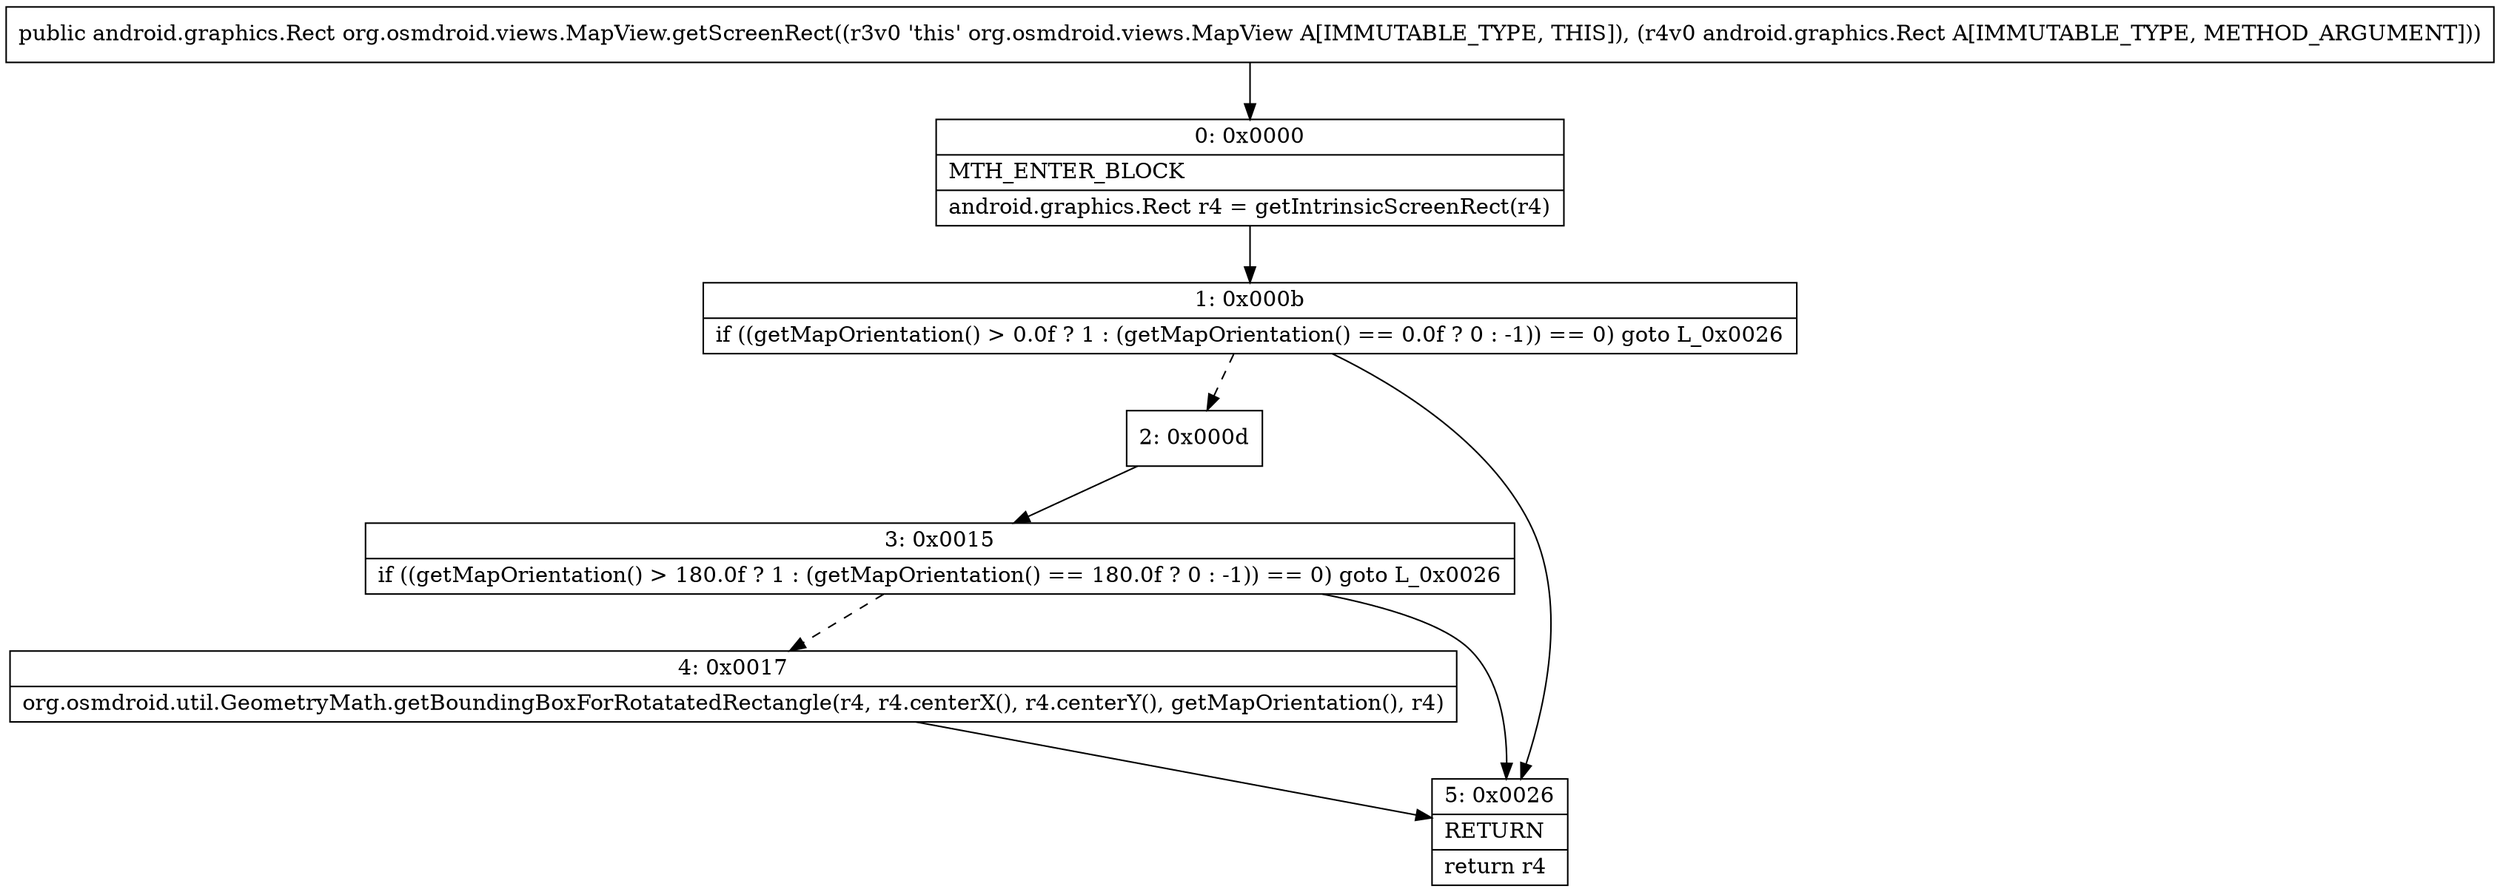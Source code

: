 digraph "CFG fororg.osmdroid.views.MapView.getScreenRect(Landroid\/graphics\/Rect;)Landroid\/graphics\/Rect;" {
Node_0 [shape=record,label="{0\:\ 0x0000|MTH_ENTER_BLOCK\l|android.graphics.Rect r4 = getIntrinsicScreenRect(r4)\l}"];
Node_1 [shape=record,label="{1\:\ 0x000b|if ((getMapOrientation() \> 0.0f ? 1 : (getMapOrientation() == 0.0f ? 0 : \-1)) == 0) goto L_0x0026\l}"];
Node_2 [shape=record,label="{2\:\ 0x000d}"];
Node_3 [shape=record,label="{3\:\ 0x0015|if ((getMapOrientation() \> 180.0f ? 1 : (getMapOrientation() == 180.0f ? 0 : \-1)) == 0) goto L_0x0026\l}"];
Node_4 [shape=record,label="{4\:\ 0x0017|org.osmdroid.util.GeometryMath.getBoundingBoxForRotatatedRectangle(r4, r4.centerX(), r4.centerY(), getMapOrientation(), r4)\l}"];
Node_5 [shape=record,label="{5\:\ 0x0026|RETURN\l|return r4\l}"];
MethodNode[shape=record,label="{public android.graphics.Rect org.osmdroid.views.MapView.getScreenRect((r3v0 'this' org.osmdroid.views.MapView A[IMMUTABLE_TYPE, THIS]), (r4v0 android.graphics.Rect A[IMMUTABLE_TYPE, METHOD_ARGUMENT])) }"];
MethodNode -> Node_0;
Node_0 -> Node_1;
Node_1 -> Node_2[style=dashed];
Node_1 -> Node_5;
Node_2 -> Node_3;
Node_3 -> Node_4[style=dashed];
Node_3 -> Node_5;
Node_4 -> Node_5;
}

